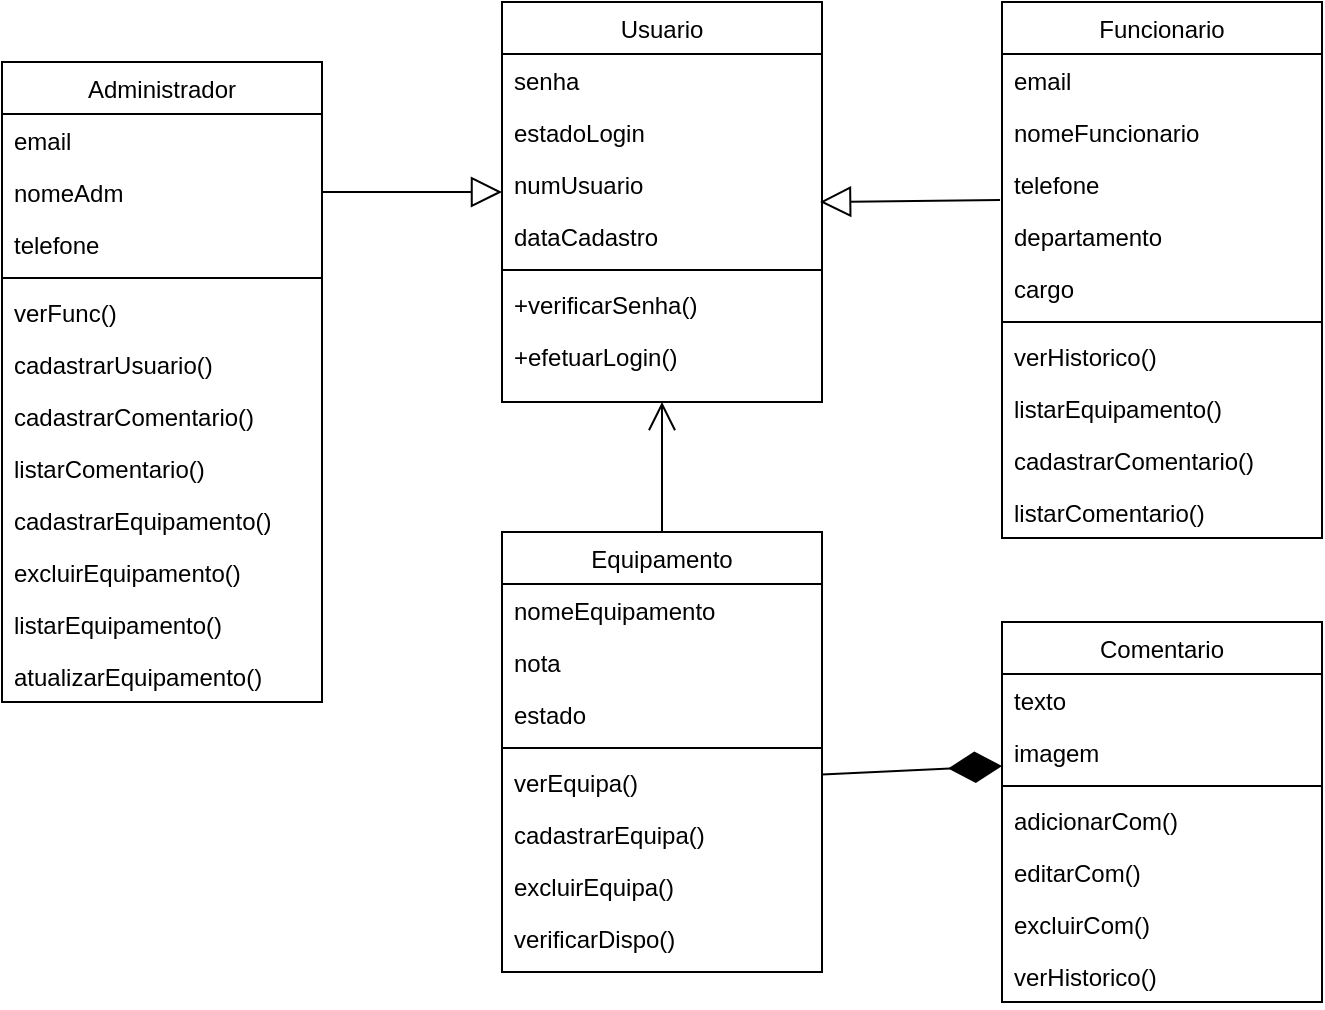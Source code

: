 <mxfile version="16.5.2" type="google"><diagram id="C5RBs43oDa-KdzZeNtuy" name="Page-1"><mxGraphModel dx="1662" dy="794" grid="1" gridSize="10" guides="1" tooltips="1" connect="1" arrows="1" fold="1" page="1" pageScale="1" pageWidth="827" pageHeight="1169" math="0" shadow="0"><root><mxCell id="WIyWlLk6GJQsqaUBKTNV-0"/><mxCell id="WIyWlLk6GJQsqaUBKTNV-1" parent="WIyWlLk6GJQsqaUBKTNV-0"/><mxCell id="0HjXFDXusDz6YV3s5RVq-9" value="Comentario" style="swimlane;fontStyle=0;align=center;verticalAlign=top;childLayout=stackLayout;horizontal=1;startSize=26;horizontalStack=0;resizeParent=1;resizeLast=0;collapsible=1;marginBottom=0;rounded=0;shadow=0;strokeWidth=1;" parent="WIyWlLk6GJQsqaUBKTNV-1" vertex="1"><mxGeometry x="680" y="520" width="160" height="190" as="geometry"><mxRectangle x="130" y="380" width="160" height="26" as="alternateBounds"/></mxGeometry></mxCell><mxCell id="0HjXFDXusDz6YV3s5RVq-10" value="texto" style="text;align=left;verticalAlign=top;spacingLeft=4;spacingRight=4;overflow=hidden;rotatable=0;points=[[0,0.5],[1,0.5]];portConstraint=eastwest;" parent="0HjXFDXusDz6YV3s5RVq-9" vertex="1"><mxGeometry y="26" width="160" height="26" as="geometry"/></mxCell><mxCell id="0HjXFDXusDz6YV3s5RVq-11" value="imagem" style="text;align=left;verticalAlign=top;spacingLeft=4;spacingRight=4;overflow=hidden;rotatable=0;points=[[0,0.5],[1,0.5]];portConstraint=eastwest;rounded=0;shadow=0;html=0;" parent="0HjXFDXusDz6YV3s5RVq-9" vertex="1"><mxGeometry y="52" width="160" height="26" as="geometry"/></mxCell><mxCell id="0HjXFDXusDz6YV3s5RVq-12" value="" style="line;html=1;strokeWidth=1;align=left;verticalAlign=middle;spacingTop=-1;spacingLeft=3;spacingRight=3;rotatable=0;labelPosition=right;points=[];portConstraint=eastwest;" parent="0HjXFDXusDz6YV3s5RVq-9" vertex="1"><mxGeometry y="78" width="160" height="8" as="geometry"/></mxCell><mxCell id="0HjXFDXusDz6YV3s5RVq-38" value="adicionarCom()" style="text;align=left;verticalAlign=top;spacingLeft=4;spacingRight=4;overflow=hidden;rotatable=0;points=[[0,0.5],[1,0.5]];portConstraint=eastwest;" parent="0HjXFDXusDz6YV3s5RVq-9" vertex="1"><mxGeometry y="86" width="160" height="26" as="geometry"/></mxCell><mxCell id="0HjXFDXusDz6YV3s5RVq-48" value="editarCom()" style="text;align=left;verticalAlign=top;spacingLeft=4;spacingRight=4;overflow=hidden;rotatable=0;points=[[0,0.5],[1,0.5]];portConstraint=eastwest;" parent="0HjXFDXusDz6YV3s5RVq-9" vertex="1"><mxGeometry y="112" width="160" height="26" as="geometry"/></mxCell><mxCell id="0HjXFDXusDz6YV3s5RVq-47" value="excluirCom()" style="text;align=left;verticalAlign=top;spacingLeft=4;spacingRight=4;overflow=hidden;rotatable=0;points=[[0,0.5],[1,0.5]];portConstraint=eastwest;" parent="0HjXFDXusDz6YV3s5RVq-9" vertex="1"><mxGeometry y="138" width="160" height="26" as="geometry"/></mxCell><mxCell id="0HjXFDXusDz6YV3s5RVq-49" value="verHistorico()" style="text;align=left;verticalAlign=top;spacingLeft=4;spacingRight=4;overflow=hidden;rotatable=0;points=[[0,0.5],[1,0.5]];portConstraint=eastwest;" parent="0HjXFDXusDz6YV3s5RVq-9" vertex="1"><mxGeometry y="164" width="160" height="26" as="geometry"/></mxCell><mxCell id="0HjXFDXusDz6YV3s5RVq-15" value="Equipamento" style="swimlane;fontStyle=0;align=center;verticalAlign=top;childLayout=stackLayout;horizontal=1;startSize=26;horizontalStack=0;resizeParent=1;resizeLast=0;collapsible=1;marginBottom=0;rounded=0;shadow=0;strokeWidth=1;" parent="WIyWlLk6GJQsqaUBKTNV-1" vertex="1"><mxGeometry x="430" y="475" width="160" height="220" as="geometry"><mxRectangle x="130" y="380" width="160" height="26" as="alternateBounds"/></mxGeometry></mxCell><mxCell id="0HjXFDXusDz6YV3s5RVq-16" value="nomeEquipamento" style="text;align=left;verticalAlign=top;spacingLeft=4;spacingRight=4;overflow=hidden;rotatable=0;points=[[0,0.5],[1,0.5]];portConstraint=eastwest;" parent="0HjXFDXusDz6YV3s5RVq-15" vertex="1"><mxGeometry y="26" width="160" height="26" as="geometry"/></mxCell><mxCell id="0HjXFDXusDz6YV3s5RVq-17" value="nota" style="text;align=left;verticalAlign=top;spacingLeft=4;spacingRight=4;overflow=hidden;rotatable=0;points=[[0,0.5],[1,0.5]];portConstraint=eastwest;rounded=0;shadow=0;html=0;" parent="0HjXFDXusDz6YV3s5RVq-15" vertex="1"><mxGeometry y="52" width="160" height="26" as="geometry"/></mxCell><mxCell id="0HjXFDXusDz6YV3s5RVq-39" value="estado" style="text;align=left;verticalAlign=top;spacingLeft=4;spacingRight=4;overflow=hidden;rotatable=0;points=[[0,0.5],[1,0.5]];portConstraint=eastwest;rounded=0;shadow=0;html=0;" parent="0HjXFDXusDz6YV3s5RVq-15" vertex="1"><mxGeometry y="78" width="160" height="26" as="geometry"/></mxCell><mxCell id="0HjXFDXusDz6YV3s5RVq-18" value="" style="line;html=1;strokeWidth=1;align=left;verticalAlign=middle;spacingTop=-1;spacingLeft=3;spacingRight=3;rotatable=0;labelPosition=right;points=[];portConstraint=eastwest;" parent="0HjXFDXusDz6YV3s5RVq-15" vertex="1"><mxGeometry y="104" width="160" height="8" as="geometry"/></mxCell><mxCell id="3TdVfVNA8mgVqlHsyGEm-1" value="verEquipa()" style="text;align=left;verticalAlign=top;spacingLeft=4;spacingRight=4;overflow=hidden;rotatable=0;points=[[0,0.5],[1,0.5]];portConstraint=eastwest;" parent="0HjXFDXusDz6YV3s5RVq-15" vertex="1"><mxGeometry y="112" width="160" height="26" as="geometry"/></mxCell><mxCell id="0HjXFDXusDz6YV3s5RVq-26" value="cadastrarEquipa()" style="text;align=left;verticalAlign=top;spacingLeft=4;spacingRight=4;overflow=hidden;rotatable=0;points=[[0,0.5],[1,0.5]];portConstraint=eastwest;" parent="0HjXFDXusDz6YV3s5RVq-15" vertex="1"><mxGeometry y="138" width="160" height="26" as="geometry"/></mxCell><mxCell id="0HjXFDXusDz6YV3s5RVq-51" value="excluirEquipa()" style="text;align=left;verticalAlign=top;spacingLeft=4;spacingRight=4;overflow=hidden;rotatable=0;points=[[0,0.5],[1,0.5]];portConstraint=eastwest;" parent="0HjXFDXusDz6YV3s5RVq-15" vertex="1"><mxGeometry y="164" width="160" height="26" as="geometry"/></mxCell><mxCell id="0HjXFDXusDz6YV3s5RVq-20" value="verificarDispo()" style="text;align=left;verticalAlign=top;spacingLeft=4;spacingRight=4;overflow=hidden;rotatable=0;points=[[0,0.5],[1,0.5]];portConstraint=eastwest;" parent="0HjXFDXusDz6YV3s5RVq-15" vertex="1"><mxGeometry y="190" width="160" height="26" as="geometry"/></mxCell><mxCell id="0HjXFDXusDz6YV3s5RVq-21" value="Administrador" style="swimlane;fontStyle=0;align=center;verticalAlign=top;childLayout=stackLayout;horizontal=1;startSize=26;horizontalStack=0;resizeParent=1;resizeLast=0;collapsible=1;marginBottom=0;rounded=0;shadow=0;strokeWidth=1;" parent="WIyWlLk6GJQsqaUBKTNV-1" vertex="1"><mxGeometry x="180" y="240" width="160" height="320" as="geometry"><mxRectangle x="130" y="380" width="160" height="26" as="alternateBounds"/></mxGeometry></mxCell><mxCell id="0HjXFDXusDz6YV3s5RVq-22" value="email" style="text;align=left;verticalAlign=top;spacingLeft=4;spacingRight=4;overflow=hidden;rotatable=0;points=[[0,0.5],[1,0.5]];portConstraint=eastwest;" parent="0HjXFDXusDz6YV3s5RVq-21" vertex="1"><mxGeometry y="26" width="160" height="26" as="geometry"/></mxCell><mxCell id="0HjXFDXusDz6YV3s5RVq-23" value="nomeAdm" style="text;align=left;verticalAlign=top;spacingLeft=4;spacingRight=4;overflow=hidden;rotatable=0;points=[[0,0.5],[1,0.5]];portConstraint=eastwest;rounded=0;shadow=0;html=0;" parent="0HjXFDXusDz6YV3s5RVq-21" vertex="1"><mxGeometry y="52" width="160" height="26" as="geometry"/></mxCell><mxCell id="3TdVfVNA8mgVqlHsyGEm-2" value="telefone" style="text;align=left;verticalAlign=top;spacingLeft=4;spacingRight=4;overflow=hidden;rotatable=0;points=[[0,0.5],[1,0.5]];portConstraint=eastwest;rounded=0;shadow=0;html=0;" parent="0HjXFDXusDz6YV3s5RVq-21" vertex="1"><mxGeometry y="78" width="160" height="26" as="geometry"/></mxCell><mxCell id="0HjXFDXusDz6YV3s5RVq-24" value="" style="line;html=1;strokeWidth=1;align=left;verticalAlign=middle;spacingTop=-1;spacingLeft=3;spacingRight=3;rotatable=0;labelPosition=right;points=[];portConstraint=eastwest;" parent="0HjXFDXusDz6YV3s5RVq-21" vertex="1"><mxGeometry y="104" width="160" height="8" as="geometry"/></mxCell><mxCell id="3TdVfVNA8mgVqlHsyGEm-3" value="verFunc()" style="text;align=left;verticalAlign=top;spacingLeft=4;spacingRight=4;overflow=hidden;rotatable=0;points=[[0,0.5],[1,0.5]];portConstraint=eastwest;" parent="0HjXFDXusDz6YV3s5RVq-21" vertex="1"><mxGeometry y="112" width="160" height="26" as="geometry"/></mxCell><mxCell id="5ZKpUtrAUHTxZXF5ovRr-3" value="cadastrarUsuario()" style="text;align=left;verticalAlign=top;spacingLeft=4;spacingRight=4;overflow=hidden;rotatable=0;points=[[0,0.5],[1,0.5]];portConstraint=eastwest;fontStyle=0" vertex="1" parent="0HjXFDXusDz6YV3s5RVq-21"><mxGeometry y="138" width="160" height="26" as="geometry"/></mxCell><mxCell id="5ZKpUtrAUHTxZXF5ovRr-4" value="cadastrarComentario()" style="text;align=left;verticalAlign=top;spacingLeft=4;spacingRight=4;overflow=hidden;rotatable=0;points=[[0,0.5],[1,0.5]];portConstraint=eastwest;" vertex="1" parent="0HjXFDXusDz6YV3s5RVq-21"><mxGeometry y="164" width="160" height="26" as="geometry"/></mxCell><mxCell id="5ZKpUtrAUHTxZXF5ovRr-5" value="listarComentario()" style="text;align=left;verticalAlign=top;spacingLeft=4;spacingRight=4;overflow=hidden;rotatable=0;points=[[0,0.5],[1,0.5]];portConstraint=eastwest;" vertex="1" parent="0HjXFDXusDz6YV3s5RVq-21"><mxGeometry y="190" width="160" height="26" as="geometry"/></mxCell><mxCell id="5ZKpUtrAUHTxZXF5ovRr-6" value="cadastrarEquipamento()" style="text;align=left;verticalAlign=top;spacingLeft=4;spacingRight=4;overflow=hidden;rotatable=0;points=[[0,0.5],[1,0.5]];portConstraint=eastwest;" vertex="1" parent="0HjXFDXusDz6YV3s5RVq-21"><mxGeometry y="216" width="160" height="26" as="geometry"/></mxCell><mxCell id="5ZKpUtrAUHTxZXF5ovRr-7" value="excluirEquipamento()" style="text;align=left;verticalAlign=top;spacingLeft=4;spacingRight=4;overflow=hidden;rotatable=0;points=[[0,0.5],[1,0.5]];portConstraint=eastwest;" vertex="1" parent="0HjXFDXusDz6YV3s5RVq-21"><mxGeometry y="242" width="160" height="26" as="geometry"/></mxCell><mxCell id="5ZKpUtrAUHTxZXF5ovRr-8" value="listarEquipamento()" style="text;align=left;verticalAlign=top;spacingLeft=4;spacingRight=4;overflow=hidden;rotatable=0;points=[[0,0.5],[1,0.5]];portConstraint=eastwest;" vertex="1" parent="0HjXFDXusDz6YV3s5RVq-21"><mxGeometry y="268" width="160" height="26" as="geometry"/></mxCell><mxCell id="5ZKpUtrAUHTxZXF5ovRr-9" value="atualizarEquipamento()" style="text;align=left;verticalAlign=top;spacingLeft=4;spacingRight=4;overflow=hidden;rotatable=0;points=[[0,0.5],[1,0.5]];portConstraint=eastwest;" vertex="1" parent="0HjXFDXusDz6YV3s5RVq-21"><mxGeometry y="294" width="160" height="26" as="geometry"/></mxCell><mxCell id="0HjXFDXusDz6YV3s5RVq-27" value="Usuario" style="swimlane;fontStyle=0;align=center;verticalAlign=top;childLayout=stackLayout;horizontal=1;startSize=26;horizontalStack=0;resizeParent=1;resizeLast=0;collapsible=1;marginBottom=0;rounded=0;shadow=0;strokeWidth=1;" parent="WIyWlLk6GJQsqaUBKTNV-1" vertex="1"><mxGeometry x="430" y="210" width="160" height="200" as="geometry"><mxRectangle x="130" y="380" width="160" height="26" as="alternateBounds"/></mxGeometry></mxCell><mxCell id="0HjXFDXusDz6YV3s5RVq-29" value="senha" style="text;align=left;verticalAlign=top;spacingLeft=4;spacingRight=4;overflow=hidden;rotatable=0;points=[[0,0.5],[1,0.5]];portConstraint=eastwest;rounded=0;shadow=0;html=0;" parent="0HjXFDXusDz6YV3s5RVq-27" vertex="1"><mxGeometry y="26" width="160" height="26" as="geometry"/></mxCell><mxCell id="0HjXFDXusDz6YV3s5RVq-42" value="estadoLogin" style="text;align=left;verticalAlign=top;spacingLeft=4;spacingRight=4;overflow=hidden;rotatable=0;points=[[0,0.5],[1,0.5]];portConstraint=eastwest;rounded=0;shadow=0;html=0;" parent="0HjXFDXusDz6YV3s5RVq-27" vertex="1"><mxGeometry y="52" width="160" height="26" as="geometry"/></mxCell><mxCell id="0HjXFDXusDz6YV3s5RVq-43" value="numUsuario" style="text;align=left;verticalAlign=top;spacingLeft=4;spacingRight=4;overflow=hidden;rotatable=0;points=[[0,0.5],[1,0.5]];portConstraint=eastwest;rounded=0;shadow=0;html=0;" parent="0HjXFDXusDz6YV3s5RVq-27" vertex="1"><mxGeometry y="78" width="160" height="26" as="geometry"/></mxCell><mxCell id="0HjXFDXusDz6YV3s5RVq-44" value="dataCadastro" style="text;align=left;verticalAlign=top;spacingLeft=4;spacingRight=4;overflow=hidden;rotatable=0;points=[[0,0.5],[1,0.5]];portConstraint=eastwest;rounded=0;shadow=0;html=0;" parent="0HjXFDXusDz6YV3s5RVq-27" vertex="1"><mxGeometry y="104" width="160" height="26" as="geometry"/></mxCell><mxCell id="0HjXFDXusDz6YV3s5RVq-30" value="" style="line;html=1;strokeWidth=1;align=left;verticalAlign=middle;spacingTop=-1;spacingLeft=3;spacingRight=3;rotatable=0;labelPosition=right;points=[];portConstraint=eastwest;" parent="0HjXFDXusDz6YV3s5RVq-27" vertex="1"><mxGeometry y="130" width="160" height="8" as="geometry"/></mxCell><mxCell id="0HjXFDXusDz6YV3s5RVq-32" value="+verificarSenha()" style="text;align=left;verticalAlign=top;spacingLeft=4;spacingRight=4;overflow=hidden;rotatable=0;points=[[0,0.5],[1,0.5]];portConstraint=eastwest;" parent="0HjXFDXusDz6YV3s5RVq-27" vertex="1"><mxGeometry y="138" width="160" height="26" as="geometry"/></mxCell><mxCell id="0HjXFDXusDz6YV3s5RVq-40" value="+efetuarLogin()" style="text;align=left;verticalAlign=top;spacingLeft=4;spacingRight=4;overflow=hidden;rotatable=0;points=[[0,0.5],[1,0.5]];portConstraint=eastwest;" parent="0HjXFDXusDz6YV3s5RVq-27" vertex="1"><mxGeometry y="164" width="160" height="26" as="geometry"/></mxCell><mxCell id="0HjXFDXusDz6YV3s5RVq-33" value="Funcionario" style="swimlane;fontStyle=0;align=center;verticalAlign=top;childLayout=stackLayout;horizontal=1;startSize=26;horizontalStack=0;resizeParent=1;resizeLast=0;collapsible=1;marginBottom=0;rounded=0;shadow=0;strokeWidth=1;" parent="WIyWlLk6GJQsqaUBKTNV-1" vertex="1"><mxGeometry x="680" y="210" width="160" height="268" as="geometry"><mxRectangle x="130" y="380" width="160" height="26" as="alternateBounds"/></mxGeometry></mxCell><mxCell id="0HjXFDXusDz6YV3s5RVq-34" value="email" style="text;align=left;verticalAlign=top;spacingLeft=4;spacingRight=4;overflow=hidden;rotatable=0;points=[[0,0.5],[1,0.5]];portConstraint=eastwest;" parent="0HjXFDXusDz6YV3s5RVq-33" vertex="1"><mxGeometry y="26" width="160" height="26" as="geometry"/></mxCell><mxCell id="0HjXFDXusDz6YV3s5RVq-35" value="nomeFuncionario" style="text;align=left;verticalAlign=top;spacingLeft=4;spacingRight=4;overflow=hidden;rotatable=0;points=[[0,0.5],[1,0.5]];portConstraint=eastwest;rounded=0;shadow=0;html=0;" parent="0HjXFDXusDz6YV3s5RVq-33" vertex="1"><mxGeometry y="52" width="160" height="26" as="geometry"/></mxCell><mxCell id="0HjXFDXusDz6YV3s5RVq-45" value="telefone" style="text;align=left;verticalAlign=top;spacingLeft=4;spacingRight=4;overflow=hidden;rotatable=0;points=[[0,0.5],[1,0.5]];portConstraint=eastwest;rounded=0;shadow=0;html=0;" parent="0HjXFDXusDz6YV3s5RVq-33" vertex="1"><mxGeometry y="78" width="160" height="26" as="geometry"/></mxCell><mxCell id="0HjXFDXusDz6YV3s5RVq-46" value="departamento" style="text;align=left;verticalAlign=top;spacingLeft=4;spacingRight=4;overflow=hidden;rotatable=0;points=[[0,0.5],[1,0.5]];portConstraint=eastwest;rounded=0;shadow=0;html=0;" parent="0HjXFDXusDz6YV3s5RVq-33" vertex="1"><mxGeometry y="104" width="160" height="26" as="geometry"/></mxCell><mxCell id="3TdVfVNA8mgVqlHsyGEm-0" value="cargo" style="text;align=left;verticalAlign=top;spacingLeft=4;spacingRight=4;overflow=hidden;rotatable=0;points=[[0,0.5],[1,0.5]];portConstraint=eastwest;rounded=0;shadow=0;html=0;" parent="0HjXFDXusDz6YV3s5RVq-33" vertex="1"><mxGeometry y="130" width="160" height="26" as="geometry"/></mxCell><mxCell id="0HjXFDXusDz6YV3s5RVq-36" value="" style="line;html=1;strokeWidth=1;align=left;verticalAlign=middle;spacingTop=-1;spacingLeft=3;spacingRight=3;rotatable=0;labelPosition=right;points=[];portConstraint=eastwest;" parent="0HjXFDXusDz6YV3s5RVq-33" vertex="1"><mxGeometry y="156" width="160" height="8" as="geometry"/></mxCell><mxCell id="3TdVfVNA8mgVqlHsyGEm-7" value="verHistorico()" style="text;align=left;verticalAlign=top;spacingLeft=4;spacingRight=4;overflow=hidden;rotatable=0;points=[[0,0.5],[1,0.5]];portConstraint=eastwest;" parent="0HjXFDXusDz6YV3s5RVq-33" vertex="1"><mxGeometry y="164" width="160" height="26" as="geometry"/></mxCell><mxCell id="5ZKpUtrAUHTxZXF5ovRr-12" value="listarEquipamento()" style="text;align=left;verticalAlign=top;spacingLeft=4;spacingRight=4;overflow=hidden;rotatable=0;points=[[0,0.5],[1,0.5]];portConstraint=eastwest;fontStyle=0" vertex="1" parent="0HjXFDXusDz6YV3s5RVq-33"><mxGeometry y="190" width="160" height="26" as="geometry"/></mxCell><mxCell id="5ZKpUtrAUHTxZXF5ovRr-14" value="cadastrarComentario()" style="text;align=left;verticalAlign=top;spacingLeft=4;spacingRight=4;overflow=hidden;rotatable=0;points=[[0,0.5],[1,0.5]];portConstraint=eastwest;" vertex="1" parent="0HjXFDXusDz6YV3s5RVq-33"><mxGeometry y="216" width="160" height="26" as="geometry"/></mxCell><mxCell id="5ZKpUtrAUHTxZXF5ovRr-13" value="listarComentario()" style="text;align=left;verticalAlign=top;spacingLeft=4;spacingRight=4;overflow=hidden;rotatable=0;points=[[0,0.5],[1,0.5]];portConstraint=eastwest;" vertex="1" parent="0HjXFDXusDz6YV3s5RVq-33"><mxGeometry y="242" width="160" height="26" as="geometry"/></mxCell><mxCell id="5ZKpUtrAUHTxZXF5ovRr-16" value="" style="endArrow=block;endSize=13;endFill=0;html=1;rounded=0;entryX=0.994;entryY=0.846;entryDx=0;entryDy=0;entryPerimeter=0;exitX=-0.006;exitY=-0.192;exitDx=0;exitDy=0;exitPerimeter=0;" edge="1" parent="WIyWlLk6GJQsqaUBKTNV-1" source="0HjXFDXusDz6YV3s5RVq-46" target="0HjXFDXusDz6YV3s5RVq-43"><mxGeometry width="160" relative="1" as="geometry"><mxPoint x="610" y="320.39" as="sourcePoint"/><mxPoint x="610.16" y="270.002" as="targetPoint"/><Array as="points"/></mxGeometry></mxCell><mxCell id="5ZKpUtrAUHTxZXF5ovRr-18" value="" style="endArrow=block;endSize=13;endFill=0;html=1;rounded=0;exitX=1;exitY=0.5;exitDx=0;exitDy=0;" edge="1" parent="WIyWlLk6GJQsqaUBKTNV-1" source="0HjXFDXusDz6YV3s5RVq-23"><mxGeometry width="160" relative="1" as="geometry"><mxPoint x="430" y="309.998" as="sourcePoint"/><mxPoint x="430" y="305" as="targetPoint"/><Array as="points"/></mxGeometry></mxCell><mxCell id="5ZKpUtrAUHTxZXF5ovRr-20" value="" style="endArrow=open;endFill=1;endSize=12;html=1;rounded=0;strokeWidth=1;entryX=0.5;entryY=1;entryDx=0;entryDy=0;exitX=0.5;exitY=0;exitDx=0;exitDy=0;" edge="1" parent="WIyWlLk6GJQsqaUBKTNV-1" source="0HjXFDXusDz6YV3s5RVq-15" target="0HjXFDXusDz6YV3s5RVq-27"><mxGeometry width="160" relative="1" as="geometry"><mxPoint x="440" y="440" as="sourcePoint"/><mxPoint x="510" y="440" as="targetPoint"/></mxGeometry></mxCell><mxCell id="5ZKpUtrAUHTxZXF5ovRr-23" value="" style="endArrow=diamondThin;endFill=1;endSize=24;html=1;rounded=0;strokeWidth=1;entryX=0;entryY=0.769;entryDx=0;entryDy=0;entryPerimeter=0;" edge="1" parent="WIyWlLk6GJQsqaUBKTNV-1" source="3TdVfVNA8mgVqlHsyGEm-1" target="0HjXFDXusDz6YV3s5RVq-11"><mxGeometry width="160" relative="1" as="geometry"><mxPoint x="690" y="585" as="sourcePoint"/><mxPoint x="1050" y="660" as="targetPoint"/><Array as="points"/></mxGeometry></mxCell></root></mxGraphModel></diagram></mxfile>